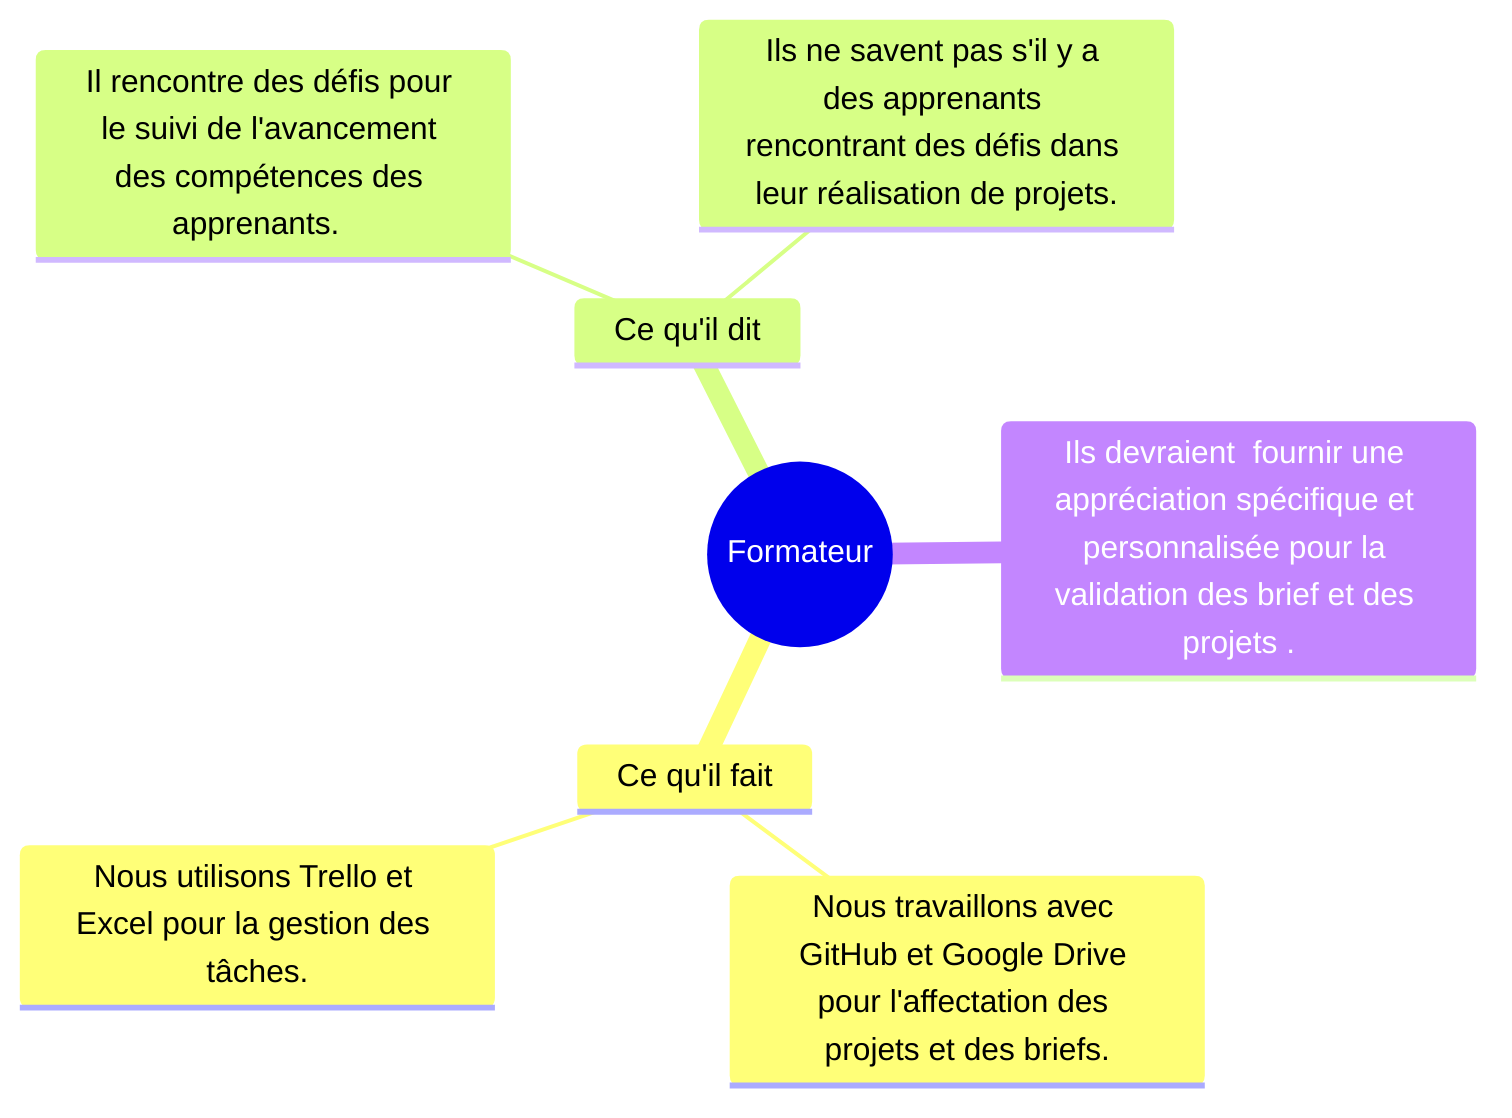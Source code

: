 %% @config(../../../modélisation/mindmap-config.json)
mindmap
 root((Formateur))

    Ce qu'il fait
     Nous travaillons avec GitHub et Google Drive pour l'affectation des projets et des briefs.

     Nous utilisons Trello et Excel pour la gestion des tâches.

    Ce qu'il dit
        Il rencontre des défis pour le suivi de l'avancement des compétences des apprenants.    
        Ils ne savent pas s'il y a des apprenants rencontrant des défis dans leur réalisation de projets.
   Ils devraient  fournir une appréciation spécifique et personnalisée pour la validation des brief et des projets .